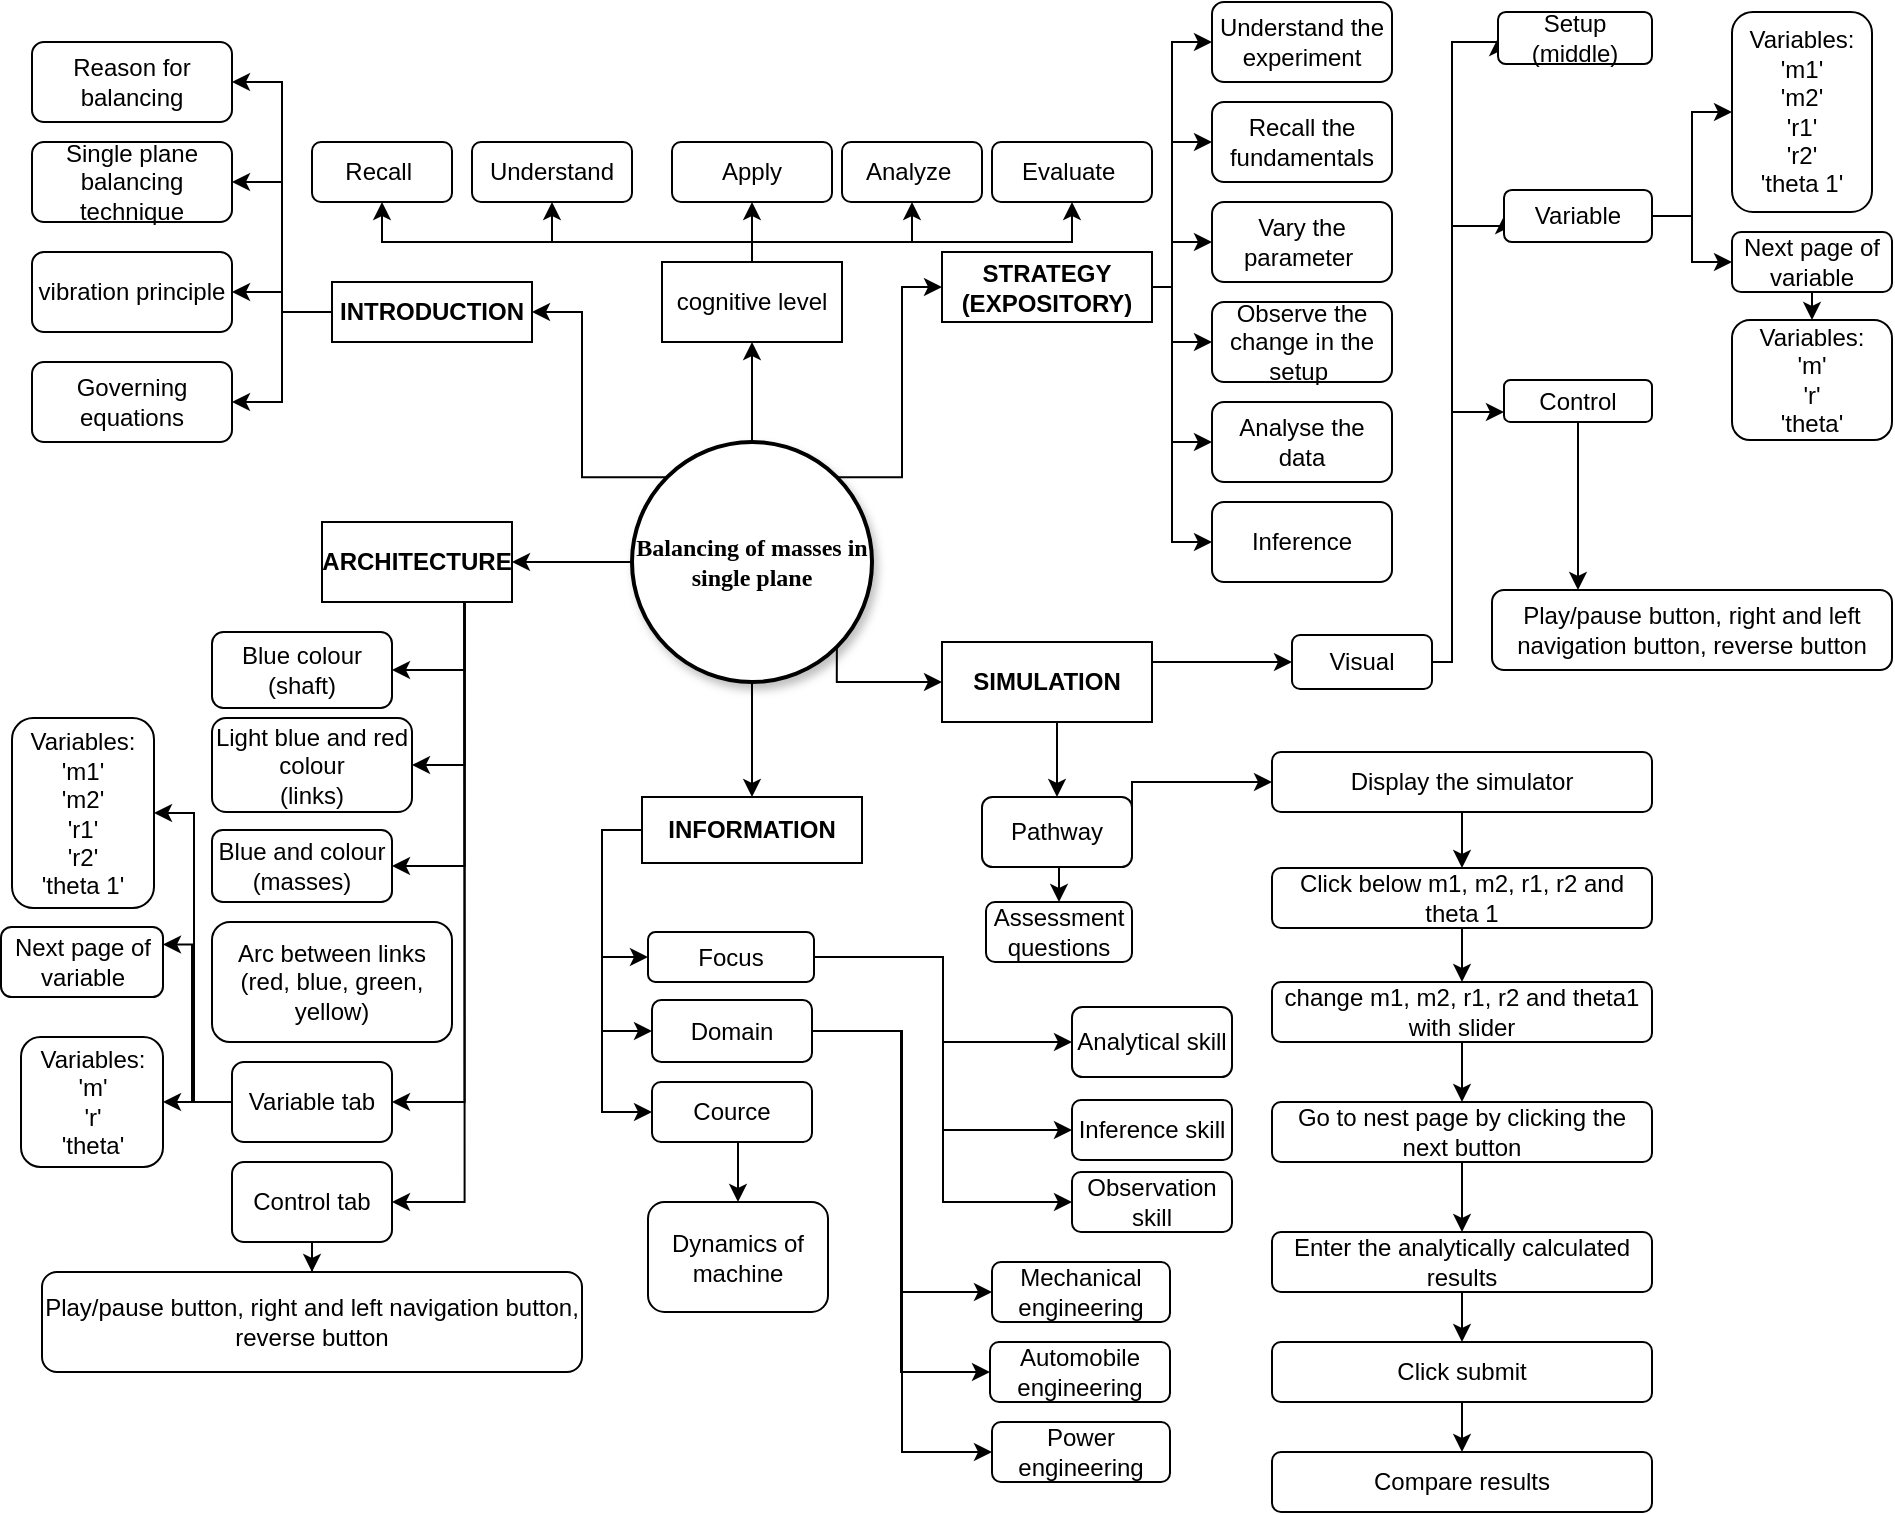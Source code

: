 <mxfile version="10.9.4" type="device"><diagram name="Page-1" id="ad52d381-51e7-2e0d-a935-2d0ddd2fd229"><mxGraphModel dx="2321" dy="685" grid="1" gridSize="10" guides="1" tooltips="1" connect="1" arrows="1" fold="1" page="1" pageScale="1" pageWidth="1100" pageHeight="850" background="#ffffff" math="0" shadow="0"><root><mxCell id="0"/><mxCell id="1" parent="0"/><mxCell id="SFo8UujAVKwKME7wiAkE-3" style="edgeStyle=orthogonalEdgeStyle;rounded=0;orthogonalLoop=1;jettySize=auto;html=1;exitX=0.5;exitY=0;exitDx=0;exitDy=0;entryX=0.5;entryY=1;entryDx=0;entryDy=0;" parent="1" source="2c924340bb9dbf6c-4" target="SFo8UujAVKwKME7wiAkE-2" edge="1"><mxGeometry relative="1" as="geometry"/></mxCell><mxCell id="SFo8UujAVKwKME7wiAkE-31" style="edgeStyle=orthogonalEdgeStyle;rounded=0;orthogonalLoop=1;jettySize=auto;html=1;exitX=0;exitY=0;exitDx=0;exitDy=0;entryX=1;entryY=0.5;entryDx=0;entryDy=0;" parent="1" source="2c924340bb9dbf6c-4" target="SFo8UujAVKwKME7wiAkE-19" edge="1"><mxGeometry relative="1" as="geometry"/></mxCell><mxCell id="SFo8UujAVKwKME7wiAkE-38" style="edgeStyle=orthogonalEdgeStyle;rounded=0;orthogonalLoop=1;jettySize=auto;html=1;exitX=1;exitY=0;exitDx=0;exitDy=0;entryX=0;entryY=0.5;entryDx=0;entryDy=0;" parent="1" source="2c924340bb9dbf6c-4" target="SFo8UujAVKwKME7wiAkE-32" edge="1"><mxGeometry relative="1" as="geometry"><Array as="points"><mxPoint x="445" y="248"/><mxPoint x="445" y="153"/></Array></mxGeometry></mxCell><mxCell id="SFo8UujAVKwKME7wiAkE-59" style="edgeStyle=orthogonalEdgeStyle;rounded=0;orthogonalLoop=1;jettySize=auto;html=1;exitX=1;exitY=1;exitDx=0;exitDy=0;entryX=0;entryY=0.5;entryDx=0;entryDy=0;" parent="1" source="2c924340bb9dbf6c-4" target="SFo8UujAVKwKME7wiAkE-58" edge="1"><mxGeometry relative="1" as="geometry"><Array as="points"><mxPoint x="412" y="350"/></Array></mxGeometry></mxCell><mxCell id="SFo8UujAVKwKME7wiAkE-98" style="edgeStyle=orthogonalEdgeStyle;rounded=0;orthogonalLoop=1;jettySize=auto;html=1;exitX=0.5;exitY=1;exitDx=0;exitDy=0;" parent="1" source="2c924340bb9dbf6c-4" target="SFo8UujAVKwKME7wiAkE-96" edge="1"><mxGeometry relative="1" as="geometry"/></mxCell><mxCell id="SFo8UujAVKwKME7wiAkE-123" style="edgeStyle=orthogonalEdgeStyle;rounded=0;orthogonalLoop=1;jettySize=auto;html=1;exitX=0;exitY=0.5;exitDx=0;exitDy=0;entryX=1;entryY=0.5;entryDx=0;entryDy=0;" parent="1" source="2c924340bb9dbf6c-4" target="SFo8UujAVKwKME7wiAkE-122" edge="1"><mxGeometry relative="1" as="geometry"/></mxCell><mxCell id="2c924340bb9dbf6c-4" value="&lt;b&gt;Balancing of masses in single plane&lt;/b&gt;&lt;br&gt;" style="ellipse;whiteSpace=wrap;html=1;rounded=1;shadow=1;comic=0;labelBackgroundColor=none;strokeColor=#000000;strokeWidth=2;fillColor=#FFFFFF;fontFamily=Verdana;fontSize=12;fontColor=#000000;align=center;" parent="1" vertex="1"><mxGeometry x="310" y="230" width="120" height="120" as="geometry"/></mxCell><mxCell id="SFo8UujAVKwKME7wiAkE-53" style="edgeStyle=orthogonalEdgeStyle;rounded=0;orthogonalLoop=1;jettySize=auto;html=1;exitX=0.5;exitY=0;exitDx=0;exitDy=0;entryX=0.5;entryY=1;entryDx=0;entryDy=0;" parent="1" source="SFo8UujAVKwKME7wiAkE-2" target="SFo8UujAVKwKME7wiAkE-6" edge="1"><mxGeometry relative="1" as="geometry"/></mxCell><mxCell id="SFo8UujAVKwKME7wiAkE-54" style="edgeStyle=orthogonalEdgeStyle;rounded=0;orthogonalLoop=1;jettySize=auto;html=1;exitX=0.5;exitY=0;exitDx=0;exitDy=0;entryX=0.5;entryY=1;entryDx=0;entryDy=0;" parent="1" source="SFo8UujAVKwKME7wiAkE-2" target="SFo8UujAVKwKME7wiAkE-7" edge="1"><mxGeometry relative="1" as="geometry"><Array as="points"><mxPoint x="370" y="130"/><mxPoint x="450" y="130"/></Array></mxGeometry></mxCell><mxCell id="SFo8UujAVKwKME7wiAkE-55" style="edgeStyle=orthogonalEdgeStyle;rounded=0;orthogonalLoop=1;jettySize=auto;html=1;exitX=0.5;exitY=0;exitDx=0;exitDy=0;entryX=0.5;entryY=1;entryDx=0;entryDy=0;" parent="1" source="SFo8UujAVKwKME7wiAkE-2" target="SFo8UujAVKwKME7wiAkE-8" edge="1"><mxGeometry relative="1" as="geometry"><Array as="points"><mxPoint x="370" y="130"/><mxPoint x="530" y="130"/></Array></mxGeometry></mxCell><mxCell id="SFo8UujAVKwKME7wiAkE-56" style="edgeStyle=orthogonalEdgeStyle;rounded=0;orthogonalLoop=1;jettySize=auto;html=1;exitX=0.5;exitY=0;exitDx=0;exitDy=0;entryX=0.5;entryY=1;entryDx=0;entryDy=0;" parent="1" source="SFo8UujAVKwKME7wiAkE-2" target="SFo8UujAVKwKME7wiAkE-5" edge="1"><mxGeometry relative="1" as="geometry"><Array as="points"><mxPoint x="370" y="130"/><mxPoint x="270" y="130"/></Array></mxGeometry></mxCell><mxCell id="SFo8UujAVKwKME7wiAkE-57" style="edgeStyle=orthogonalEdgeStyle;rounded=0;orthogonalLoop=1;jettySize=auto;html=1;exitX=0.5;exitY=0;exitDx=0;exitDy=0;entryX=0.5;entryY=1;entryDx=0;entryDy=0;" parent="1" source="SFo8UujAVKwKME7wiAkE-2" target="SFo8UujAVKwKME7wiAkE-4" edge="1"><mxGeometry relative="1" as="geometry"><Array as="points"><mxPoint x="370" y="130"/><mxPoint x="185" y="130"/></Array></mxGeometry></mxCell><mxCell id="SFo8UujAVKwKME7wiAkE-2" value="cognitive level" style="rounded=0;whiteSpace=wrap;html=1;" parent="1" vertex="1"><mxGeometry x="325" y="140" width="90" height="40" as="geometry"/></mxCell><mxCell id="SFo8UujAVKwKME7wiAkE-4" value="Recall&amp;nbsp;" style="rounded=1;whiteSpace=wrap;html=1;" parent="1" vertex="1"><mxGeometry x="150" y="80" width="70" height="30" as="geometry"/></mxCell><mxCell id="SFo8UujAVKwKME7wiAkE-5" value="Understand" style="rounded=1;whiteSpace=wrap;html=1;" parent="1" vertex="1"><mxGeometry x="230" y="80" width="80" height="30" as="geometry"/></mxCell><mxCell id="SFo8UujAVKwKME7wiAkE-6" value="Apply" style="rounded=1;whiteSpace=wrap;html=1;" parent="1" vertex="1"><mxGeometry x="330" y="80" width="80" height="30" as="geometry"/></mxCell><mxCell id="SFo8UujAVKwKME7wiAkE-7" value="Analyze&amp;nbsp;" style="rounded=1;whiteSpace=wrap;html=1;" parent="1" vertex="1"><mxGeometry x="415" y="80" width="70" height="30" as="geometry"/></mxCell><mxCell id="SFo8UujAVKwKME7wiAkE-8" value="Evaluate&amp;nbsp;" style="rounded=1;whiteSpace=wrap;html=1;" parent="1" vertex="1"><mxGeometry x="490" y="80" width="80" height="30" as="geometry"/></mxCell><mxCell id="SFo8UujAVKwKME7wiAkE-27" style="edgeStyle=orthogonalEdgeStyle;rounded=0;orthogonalLoop=1;jettySize=auto;html=1;exitX=0;exitY=0.5;exitDx=0;exitDy=0;entryX=1;entryY=0.5;entryDx=0;entryDy=0;" parent="1" source="SFo8UujAVKwKME7wiAkE-19" target="SFo8UujAVKwKME7wiAkE-20" edge="1"><mxGeometry relative="1" as="geometry"/></mxCell><mxCell id="SFo8UujAVKwKME7wiAkE-28" style="edgeStyle=orthogonalEdgeStyle;rounded=0;orthogonalLoop=1;jettySize=auto;html=1;exitX=0;exitY=0.5;exitDx=0;exitDy=0;entryX=1;entryY=0.5;entryDx=0;entryDy=0;" parent="1" source="SFo8UujAVKwKME7wiAkE-19" target="SFo8UujAVKwKME7wiAkE-21" edge="1"><mxGeometry relative="1" as="geometry"/></mxCell><mxCell id="SFo8UujAVKwKME7wiAkE-29" style="edgeStyle=orthogonalEdgeStyle;rounded=0;orthogonalLoop=1;jettySize=auto;html=1;exitX=0;exitY=0.5;exitDx=0;exitDy=0;entryX=1;entryY=0.5;entryDx=0;entryDy=0;" parent="1" source="SFo8UujAVKwKME7wiAkE-19" target="SFo8UujAVKwKME7wiAkE-22" edge="1"><mxGeometry relative="1" as="geometry"/></mxCell><mxCell id="SFo8UujAVKwKME7wiAkE-30" style="edgeStyle=orthogonalEdgeStyle;rounded=0;orthogonalLoop=1;jettySize=auto;html=1;exitX=0;exitY=0.5;exitDx=0;exitDy=0;entryX=1;entryY=0.5;entryDx=0;entryDy=0;" parent="1" source="SFo8UujAVKwKME7wiAkE-19" target="SFo8UujAVKwKME7wiAkE-23" edge="1"><mxGeometry relative="1" as="geometry"/></mxCell><mxCell id="SFo8UujAVKwKME7wiAkE-19" value="&lt;b&gt;INTRODUCTION&lt;/b&gt;" style="rounded=0;whiteSpace=wrap;html=1;" parent="1" vertex="1"><mxGeometry x="160" y="150" width="100" height="30" as="geometry"/></mxCell><mxCell id="SFo8UujAVKwKME7wiAkE-20" value="Reason for balancing" style="rounded=1;whiteSpace=wrap;html=1;" parent="1" vertex="1"><mxGeometry x="10" y="30" width="100" height="40" as="geometry"/></mxCell><mxCell id="SFo8UujAVKwKME7wiAkE-21" value="Single plane balancing technique" style="rounded=1;whiteSpace=wrap;html=1;" parent="1" vertex="1"><mxGeometry x="10" y="80" width="100" height="40" as="geometry"/></mxCell><mxCell id="SFo8UujAVKwKME7wiAkE-22" value="vibration principle" style="rounded=1;whiteSpace=wrap;html=1;" parent="1" vertex="1"><mxGeometry x="10" y="135" width="100" height="40" as="geometry"/></mxCell><mxCell id="SFo8UujAVKwKME7wiAkE-23" value="Governing equations" style="rounded=1;whiteSpace=wrap;html=1;" parent="1" vertex="1"><mxGeometry x="10" y="190" width="100" height="40" as="geometry"/></mxCell><mxCell id="SFo8UujAVKwKME7wiAkE-45" style="edgeStyle=orthogonalEdgeStyle;rounded=0;orthogonalLoop=1;jettySize=auto;html=1;exitX=1;exitY=0.5;exitDx=0;exitDy=0;entryX=0;entryY=0.5;entryDx=0;entryDy=0;" parent="1" source="SFo8UujAVKwKME7wiAkE-32" target="SFo8UujAVKwKME7wiAkE-39" edge="1"><mxGeometry relative="1" as="geometry"><Array as="points"><mxPoint x="580" y="153"/><mxPoint x="580" y="30"/></Array></mxGeometry></mxCell><mxCell id="SFo8UujAVKwKME7wiAkE-46" style="edgeStyle=orthogonalEdgeStyle;rounded=0;orthogonalLoop=1;jettySize=auto;html=1;exitX=1;exitY=0.5;exitDx=0;exitDy=0;entryX=0;entryY=0.5;entryDx=0;entryDy=0;" parent="1" source="SFo8UujAVKwKME7wiAkE-32" target="SFo8UujAVKwKME7wiAkE-40" edge="1"><mxGeometry relative="1" as="geometry"><Array as="points"><mxPoint x="580" y="153"/><mxPoint x="580" y="80"/></Array></mxGeometry></mxCell><mxCell id="SFo8UujAVKwKME7wiAkE-48" style="edgeStyle=orthogonalEdgeStyle;rounded=0;orthogonalLoop=1;jettySize=auto;html=1;exitX=1;exitY=0.5;exitDx=0;exitDy=0;entryX=0;entryY=0.5;entryDx=0;entryDy=0;" parent="1" source="SFo8UujAVKwKME7wiAkE-32" target="SFo8UujAVKwKME7wiAkE-41" edge="1"><mxGeometry relative="1" as="geometry"><Array as="points"><mxPoint x="580" y="153"/><mxPoint x="580" y="130"/></Array></mxGeometry></mxCell><mxCell id="SFo8UujAVKwKME7wiAkE-49" style="edgeStyle=orthogonalEdgeStyle;rounded=0;orthogonalLoop=1;jettySize=auto;html=1;exitX=1;exitY=0.5;exitDx=0;exitDy=0;entryX=0;entryY=0.5;entryDx=0;entryDy=0;" parent="1" source="SFo8UujAVKwKME7wiAkE-32" target="SFo8UujAVKwKME7wiAkE-42" edge="1"><mxGeometry relative="1" as="geometry"><Array as="points"><mxPoint x="580" y="153"/><mxPoint x="580" y="180"/></Array></mxGeometry></mxCell><mxCell id="SFo8UujAVKwKME7wiAkE-50" style="edgeStyle=orthogonalEdgeStyle;rounded=0;orthogonalLoop=1;jettySize=auto;html=1;exitX=1;exitY=0.5;exitDx=0;exitDy=0;entryX=0;entryY=0.5;entryDx=0;entryDy=0;" parent="1" source="SFo8UujAVKwKME7wiAkE-32" target="SFo8UujAVKwKME7wiAkE-43" edge="1"><mxGeometry relative="1" as="geometry"><Array as="points"><mxPoint x="580" y="153"/><mxPoint x="580" y="230"/></Array></mxGeometry></mxCell><mxCell id="SFo8UujAVKwKME7wiAkE-52" style="edgeStyle=orthogonalEdgeStyle;rounded=0;orthogonalLoop=1;jettySize=auto;html=1;exitX=1;exitY=0.5;exitDx=0;exitDy=0;entryX=0;entryY=0.5;entryDx=0;entryDy=0;" parent="1" source="SFo8UujAVKwKME7wiAkE-32" target="SFo8UujAVKwKME7wiAkE-44" edge="1"><mxGeometry relative="1" as="geometry"><Array as="points"><mxPoint x="580" y="153"/><mxPoint x="580" y="280"/></Array></mxGeometry></mxCell><mxCell id="SFo8UujAVKwKME7wiAkE-32" value="&lt;b&gt;STRATEGY&lt;br&gt;(EXPOSITORY)&lt;/b&gt;&lt;br&gt;" style="rounded=0;whiteSpace=wrap;html=1;" parent="1" vertex="1"><mxGeometry x="465" y="135" width="105" height="35" as="geometry"/></mxCell><mxCell id="SFo8UujAVKwKME7wiAkE-39" value="Understand the experiment" style="rounded=1;whiteSpace=wrap;html=1;" parent="1" vertex="1"><mxGeometry x="600" y="10" width="90" height="40" as="geometry"/></mxCell><mxCell id="SFo8UujAVKwKME7wiAkE-40" value="Recall the fundamentals" style="rounded=1;whiteSpace=wrap;html=1;" parent="1" vertex="1"><mxGeometry x="600" y="60" width="90" height="40" as="geometry"/></mxCell><mxCell id="SFo8UujAVKwKME7wiAkE-41" value="Vary the parameter&amp;nbsp;" style="rounded=1;whiteSpace=wrap;html=1;" parent="1" vertex="1"><mxGeometry x="600" y="110" width="90" height="40" as="geometry"/></mxCell><mxCell id="SFo8UujAVKwKME7wiAkE-42" value="Observe the change in the setup&amp;nbsp;" style="rounded=1;whiteSpace=wrap;html=1;" parent="1" vertex="1"><mxGeometry x="600" y="160" width="90" height="40" as="geometry"/></mxCell><mxCell id="SFo8UujAVKwKME7wiAkE-43" value="Analyse the data" style="rounded=1;whiteSpace=wrap;html=1;" parent="1" vertex="1"><mxGeometry x="600" y="210" width="90" height="40" as="geometry"/></mxCell><mxCell id="SFo8UujAVKwKME7wiAkE-44" value="Inference" style="rounded=1;whiteSpace=wrap;html=1;" parent="1" vertex="1"><mxGeometry x="600" y="260" width="90" height="40" as="geometry"/></mxCell><mxCell id="SFo8UujAVKwKME7wiAkE-62" style="edgeStyle=orthogonalEdgeStyle;rounded=0;orthogonalLoop=1;jettySize=auto;html=1;exitX=0.5;exitY=1;exitDx=0;exitDy=0;entryX=0.5;entryY=0;entryDx=0;entryDy=0;" parent="1" source="SFo8UujAVKwKME7wiAkE-58" target="SFo8UujAVKwKME7wiAkE-60" edge="1"><mxGeometry relative="1" as="geometry"/></mxCell><mxCell id="SFo8UujAVKwKME7wiAkE-80" style="edgeStyle=orthogonalEdgeStyle;rounded=0;orthogonalLoop=1;jettySize=auto;html=1;exitX=1;exitY=0.25;exitDx=0;exitDy=0;" parent="1" source="SFo8UujAVKwKME7wiAkE-58" target="SFo8UujAVKwKME7wiAkE-79" edge="1"><mxGeometry relative="1" as="geometry"/></mxCell><mxCell id="SFo8UujAVKwKME7wiAkE-58" value="&lt;b&gt;SIMULATION&lt;/b&gt;" style="rounded=0;whiteSpace=wrap;html=1;" parent="1" vertex="1"><mxGeometry x="465" y="330" width="105" height="40" as="geometry"/></mxCell><mxCell id="SFo8UujAVKwKME7wiAkE-64" style="edgeStyle=orthogonalEdgeStyle;rounded=0;orthogonalLoop=1;jettySize=auto;html=1;exitX=0.5;exitY=1;exitDx=0;exitDy=0;entryX=0.5;entryY=0;entryDx=0;entryDy=0;" parent="1" source="SFo8UujAVKwKME7wiAkE-60" target="SFo8UujAVKwKME7wiAkE-63" edge="1"><mxGeometry relative="1" as="geometry"/></mxCell><mxCell id="SFo8UujAVKwKME7wiAkE-78" style="edgeStyle=orthogonalEdgeStyle;rounded=0;orthogonalLoop=1;jettySize=auto;html=1;exitX=1;exitY=0.5;exitDx=0;exitDy=0;entryX=0;entryY=0.5;entryDx=0;entryDy=0;" parent="1" source="SFo8UujAVKwKME7wiAkE-60" target="SFo8UujAVKwKME7wiAkE-65" edge="1"><mxGeometry relative="1" as="geometry"><Array as="points"><mxPoint x="560" y="400"/></Array></mxGeometry></mxCell><mxCell id="SFo8UujAVKwKME7wiAkE-60" value="Pathway" style="rounded=1;whiteSpace=wrap;html=1;" parent="1" vertex="1"><mxGeometry x="485" y="407.5" width="75" height="35" as="geometry"/></mxCell><mxCell id="SFo8UujAVKwKME7wiAkE-63" value="Assessment questions" style="rounded=1;whiteSpace=wrap;html=1;" parent="1" vertex="1"><mxGeometry x="487" y="460" width="73" height="30" as="geometry"/></mxCell><mxCell id="SFo8UujAVKwKME7wiAkE-72" style="edgeStyle=orthogonalEdgeStyle;rounded=0;orthogonalLoop=1;jettySize=auto;html=1;exitX=0.5;exitY=1;exitDx=0;exitDy=0;entryX=0.5;entryY=0;entryDx=0;entryDy=0;" parent="1" source="SFo8UujAVKwKME7wiAkE-65" target="SFo8UujAVKwKME7wiAkE-66" edge="1"><mxGeometry relative="1" as="geometry"/></mxCell><mxCell id="SFo8UujAVKwKME7wiAkE-65" value="Display the simulator" style="rounded=1;whiteSpace=wrap;html=1;" parent="1" vertex="1"><mxGeometry x="630" y="385" width="190" height="30" as="geometry"/></mxCell><mxCell id="SFo8UujAVKwKME7wiAkE-73" style="edgeStyle=orthogonalEdgeStyle;rounded=0;orthogonalLoop=1;jettySize=auto;html=1;exitX=0.5;exitY=1;exitDx=0;exitDy=0;entryX=0.5;entryY=0;entryDx=0;entryDy=0;" parent="1" source="SFo8UujAVKwKME7wiAkE-66" target="SFo8UujAVKwKME7wiAkE-67" edge="1"><mxGeometry relative="1" as="geometry"/></mxCell><mxCell id="SFo8UujAVKwKME7wiAkE-66" value="Click below m1, m2, r1, r2 and theta 1" style="rounded=1;whiteSpace=wrap;html=1;" parent="1" vertex="1"><mxGeometry x="630" y="443" width="190" height="30" as="geometry"/></mxCell><mxCell id="SFo8UujAVKwKME7wiAkE-74" style="edgeStyle=orthogonalEdgeStyle;rounded=0;orthogonalLoop=1;jettySize=auto;html=1;exitX=0.5;exitY=1;exitDx=0;exitDy=0;" parent="1" source="SFo8UujAVKwKME7wiAkE-67" target="SFo8UujAVKwKME7wiAkE-68" edge="1"><mxGeometry relative="1" as="geometry"/></mxCell><mxCell id="SFo8UujAVKwKME7wiAkE-67" value="change m1, m2, r1, r2 and theta1 with slider" style="rounded=1;whiteSpace=wrap;html=1;" parent="1" vertex="1"><mxGeometry x="630" y="500" width="190" height="30" as="geometry"/></mxCell><mxCell id="SFo8UujAVKwKME7wiAkE-75" style="edgeStyle=orthogonalEdgeStyle;rounded=0;orthogonalLoop=1;jettySize=auto;html=1;exitX=0.5;exitY=1;exitDx=0;exitDy=0;entryX=0.5;entryY=0;entryDx=0;entryDy=0;" parent="1" source="SFo8UujAVKwKME7wiAkE-68" target="SFo8UujAVKwKME7wiAkE-69" edge="1"><mxGeometry relative="1" as="geometry"/></mxCell><mxCell id="SFo8UujAVKwKME7wiAkE-68" value="Go to nest page by clicking the next button" style="rounded=1;whiteSpace=wrap;html=1;" parent="1" vertex="1"><mxGeometry x="630" y="560" width="190" height="30" as="geometry"/></mxCell><mxCell id="SFo8UujAVKwKME7wiAkE-76" style="edgeStyle=orthogonalEdgeStyle;rounded=0;orthogonalLoop=1;jettySize=auto;html=1;exitX=0.5;exitY=1;exitDx=0;exitDy=0;entryX=0.5;entryY=0;entryDx=0;entryDy=0;" parent="1" source="SFo8UujAVKwKME7wiAkE-69" target="SFo8UujAVKwKME7wiAkE-70" edge="1"><mxGeometry relative="1" as="geometry"/></mxCell><mxCell id="SFo8UujAVKwKME7wiAkE-69" value="Enter the analytically calculated results" style="rounded=1;whiteSpace=wrap;html=1;" parent="1" vertex="1"><mxGeometry x="630" y="625" width="190" height="30" as="geometry"/></mxCell><mxCell id="SFo8UujAVKwKME7wiAkE-77" style="edgeStyle=orthogonalEdgeStyle;rounded=0;orthogonalLoop=1;jettySize=auto;html=1;exitX=0.5;exitY=1;exitDx=0;exitDy=0;entryX=0.5;entryY=0;entryDx=0;entryDy=0;" parent="1" source="SFo8UujAVKwKME7wiAkE-70" target="SFo8UujAVKwKME7wiAkE-71" edge="1"><mxGeometry relative="1" as="geometry"/></mxCell><mxCell id="SFo8UujAVKwKME7wiAkE-70" value="Click submit" style="rounded=1;whiteSpace=wrap;html=1;" parent="1" vertex="1"><mxGeometry x="630" y="680" width="190" height="30" as="geometry"/></mxCell><mxCell id="SFo8UujAVKwKME7wiAkE-71" value="Compare results" style="rounded=1;whiteSpace=wrap;html=1;" parent="1" vertex="1"><mxGeometry x="630" y="735" width="190" height="30" as="geometry"/></mxCell><mxCell id="SFo8UujAVKwKME7wiAkE-83" style="edgeStyle=orthogonalEdgeStyle;rounded=0;orthogonalLoop=1;jettySize=auto;html=1;exitX=1;exitY=0.5;exitDx=0;exitDy=0;entryX=0;entryY=0.5;entryDx=0;entryDy=0;" parent="1" source="SFo8UujAVKwKME7wiAkE-79" target="SFo8UujAVKwKME7wiAkE-81" edge="1"><mxGeometry relative="1" as="geometry"><Array as="points"><mxPoint x="720" y="340"/><mxPoint x="720" y="30"/></Array></mxGeometry></mxCell><mxCell id="SFo8UujAVKwKME7wiAkE-84" style="edgeStyle=orthogonalEdgeStyle;rounded=0;orthogonalLoop=1;jettySize=auto;html=1;exitX=1;exitY=0.5;exitDx=0;exitDy=0;entryX=0;entryY=0.5;entryDx=0;entryDy=0;" parent="1" source="SFo8UujAVKwKME7wiAkE-79" target="SFo8UujAVKwKME7wiAkE-82" edge="1"><mxGeometry relative="1" as="geometry"><Array as="points"><mxPoint x="720" y="340"/><mxPoint x="720" y="122"/></Array></mxGeometry></mxCell><mxCell id="SFo8UujAVKwKME7wiAkE-86" style="edgeStyle=orthogonalEdgeStyle;rounded=0;orthogonalLoop=1;jettySize=auto;html=1;exitX=1;exitY=0.5;exitDx=0;exitDy=0;" parent="1" source="SFo8UujAVKwKME7wiAkE-79" target="SFo8UujAVKwKME7wiAkE-85" edge="1"><mxGeometry relative="1" as="geometry"><Array as="points"><mxPoint x="720" y="340"/><mxPoint x="720" y="215"/></Array></mxGeometry></mxCell><mxCell id="SFo8UujAVKwKME7wiAkE-79" value="Visual" style="rounded=1;whiteSpace=wrap;html=1;" parent="1" vertex="1"><mxGeometry x="640" y="326.5" width="70" height="27" as="geometry"/></mxCell><mxCell id="SFo8UujAVKwKME7wiAkE-81" value="Setup&lt;br&gt;(middle)&lt;br&gt;" style="rounded=1;whiteSpace=wrap;html=1;" parent="1" vertex="1"><mxGeometry x="743" y="15" width="77" height="26" as="geometry"/></mxCell><mxCell id="SFo8UujAVKwKME7wiAkE-89" style="edgeStyle=orthogonalEdgeStyle;rounded=0;orthogonalLoop=1;jettySize=auto;html=1;exitX=1;exitY=0.5;exitDx=0;exitDy=0;entryX=0;entryY=0.5;entryDx=0;entryDy=0;" parent="1" source="SFo8UujAVKwKME7wiAkE-82" target="SFo8UujAVKwKME7wiAkE-88" edge="1"><mxGeometry relative="1" as="geometry"/></mxCell><mxCell id="SFo8UujAVKwKME7wiAkE-91" style="edgeStyle=orthogonalEdgeStyle;rounded=0;orthogonalLoop=1;jettySize=auto;html=1;exitX=1;exitY=0.5;exitDx=0;exitDy=0;entryX=0;entryY=0.5;entryDx=0;entryDy=0;" parent="1" source="SFo8UujAVKwKME7wiAkE-82" target="SFo8UujAVKwKME7wiAkE-90" edge="1"><mxGeometry relative="1" as="geometry"/></mxCell><mxCell id="SFo8UujAVKwKME7wiAkE-82" value="Variable" style="rounded=1;whiteSpace=wrap;html=1;" parent="1" vertex="1"><mxGeometry x="746" y="104" width="74" height="26" as="geometry"/></mxCell><mxCell id="SFo8UujAVKwKME7wiAkE-95" style="edgeStyle=orthogonalEdgeStyle;rounded=0;orthogonalLoop=1;jettySize=auto;html=1;exitX=0.5;exitY=1;exitDx=0;exitDy=0;" parent="1" source="SFo8UujAVKwKME7wiAkE-85" target="SFo8UujAVKwKME7wiAkE-94" edge="1"><mxGeometry relative="1" as="geometry"><Array as="points"><mxPoint x="783" y="270"/><mxPoint x="783" y="270"/></Array></mxGeometry></mxCell><mxCell id="SFo8UujAVKwKME7wiAkE-85" value="Control" style="rounded=1;whiteSpace=wrap;html=1;" parent="1" vertex="1"><mxGeometry x="746" y="199" width="74" height="21" as="geometry"/></mxCell><mxCell id="SFo8UujAVKwKME7wiAkE-88" value="Variables:&lt;br&gt;'m1'&lt;br&gt;'m2'&lt;br&gt;'r1'&lt;br&gt;'r2'&lt;br&gt;'theta 1'&lt;br&gt;" style="rounded=1;whiteSpace=wrap;html=1;" parent="1" vertex="1"><mxGeometry x="860" y="15" width="70" height="100" as="geometry"/></mxCell><mxCell id="SFo8UujAVKwKME7wiAkE-93" style="edgeStyle=orthogonalEdgeStyle;rounded=0;orthogonalLoop=1;jettySize=auto;html=1;exitX=0.5;exitY=1;exitDx=0;exitDy=0;entryX=0.5;entryY=0;entryDx=0;entryDy=0;" parent="1" source="SFo8UujAVKwKME7wiAkE-90" target="SFo8UujAVKwKME7wiAkE-92" edge="1"><mxGeometry relative="1" as="geometry"/></mxCell><mxCell id="SFo8UujAVKwKME7wiAkE-90" value="Next page of variable" style="rounded=1;whiteSpace=wrap;html=1;" parent="1" vertex="1"><mxGeometry x="860" y="125" width="80" height="30" as="geometry"/></mxCell><mxCell id="SFo8UujAVKwKME7wiAkE-92" value="Variables:&lt;br&gt;'m'&lt;br&gt;'r'&lt;br&gt;'theta'&lt;br&gt;" style="rounded=1;whiteSpace=wrap;html=1;" parent="1" vertex="1"><mxGeometry x="860" y="169" width="80" height="60" as="geometry"/></mxCell><mxCell id="SFo8UujAVKwKME7wiAkE-94" value="Play/pause button, right and left navigation button, reverse button" style="rounded=1;whiteSpace=wrap;html=1;" parent="1" vertex="1"><mxGeometry x="740" y="304" width="200" height="40" as="geometry"/></mxCell><mxCell id="SFo8UujAVKwKME7wiAkE-100" style="edgeStyle=orthogonalEdgeStyle;rounded=0;orthogonalLoop=1;jettySize=auto;html=1;exitX=0.5;exitY=1;exitDx=0;exitDy=0;" parent="1" source="SFo8UujAVKwKME7wiAkE-96" edge="1"><mxGeometry relative="1" as="geometry"><mxPoint x="370" y="441" as="targetPoint"/></mxGeometry></mxCell><mxCell id="SFo8UujAVKwKME7wiAkE-101" style="edgeStyle=orthogonalEdgeStyle;rounded=0;orthogonalLoop=1;jettySize=auto;html=1;exitX=0;exitY=0.5;exitDx=0;exitDy=0;entryX=0;entryY=0.5;entryDx=0;entryDy=0;" parent="1" source="SFo8UujAVKwKME7wiAkE-96" target="SFo8UujAVKwKME7wiAkE-99" edge="1"><mxGeometry relative="1" as="geometry"/></mxCell><mxCell id="SFo8UujAVKwKME7wiAkE-105" style="edgeStyle=orthogonalEdgeStyle;rounded=0;orthogonalLoop=1;jettySize=auto;html=1;exitX=0;exitY=0.5;exitDx=0;exitDy=0;entryX=0;entryY=0.5;entryDx=0;entryDy=0;" parent="1" source="SFo8UujAVKwKME7wiAkE-96" target="SFo8UujAVKwKME7wiAkE-104" edge="1"><mxGeometry relative="1" as="geometry"/></mxCell><mxCell id="SFo8UujAVKwKME7wiAkE-106" style="edgeStyle=orthogonalEdgeStyle;rounded=0;orthogonalLoop=1;jettySize=auto;html=1;exitX=0;exitY=0.5;exitDx=0;exitDy=0;entryX=0;entryY=0.5;entryDx=0;entryDy=0;" parent="1" source="SFo8UujAVKwKME7wiAkE-96" target="SFo8UujAVKwKME7wiAkE-103" edge="1"><mxGeometry relative="1" as="geometry"/></mxCell><mxCell id="SFo8UujAVKwKME7wiAkE-96" value="&lt;b&gt;INFORMATION&lt;/b&gt;" style="rounded=0;whiteSpace=wrap;html=1;" parent="1" vertex="1"><mxGeometry x="315" y="407.5" width="110" height="33" as="geometry"/></mxCell><mxCell id="SFo8UujAVKwKME7wiAkE-113" style="edgeStyle=orthogonalEdgeStyle;rounded=0;orthogonalLoop=1;jettySize=auto;html=1;exitX=1;exitY=0.5;exitDx=0;exitDy=0;entryX=0;entryY=0.5;entryDx=0;entryDy=0;" parent="1" source="SFo8UujAVKwKME7wiAkE-99" target="SFo8UujAVKwKME7wiAkE-107" edge="1"><mxGeometry relative="1" as="geometry"/></mxCell><mxCell id="SFo8UujAVKwKME7wiAkE-114" style="edgeStyle=orthogonalEdgeStyle;rounded=0;orthogonalLoop=1;jettySize=auto;html=1;exitX=1;exitY=0.5;exitDx=0;exitDy=0;entryX=0;entryY=0.5;entryDx=0;entryDy=0;" parent="1" source="SFo8UujAVKwKME7wiAkE-99" target="SFo8UujAVKwKME7wiAkE-108" edge="1"><mxGeometry relative="1" as="geometry"/></mxCell><mxCell id="SFo8UujAVKwKME7wiAkE-115" style="edgeStyle=orthogonalEdgeStyle;rounded=0;orthogonalLoop=1;jettySize=auto;html=1;exitX=1;exitY=0.5;exitDx=0;exitDy=0;entryX=0;entryY=0.5;entryDx=0;entryDy=0;" parent="1" source="SFo8UujAVKwKME7wiAkE-99" target="SFo8UujAVKwKME7wiAkE-109" edge="1"><mxGeometry relative="1" as="geometry"/></mxCell><mxCell id="SFo8UujAVKwKME7wiAkE-99" value="Focus" style="rounded=1;whiteSpace=wrap;html=1;" parent="1" vertex="1"><mxGeometry x="318" y="475" width="83" height="25" as="geometry"/></mxCell><mxCell id="SFo8UujAVKwKME7wiAkE-121" style="edgeStyle=orthogonalEdgeStyle;rounded=0;orthogonalLoop=1;jettySize=auto;html=1;exitX=0.5;exitY=1;exitDx=0;exitDy=0;entryX=0.5;entryY=0;entryDx=0;entryDy=0;" parent="1" source="SFo8UujAVKwKME7wiAkE-103" target="SFo8UujAVKwKME7wiAkE-120" edge="1"><mxGeometry relative="1" as="geometry"/></mxCell><mxCell id="SFo8UujAVKwKME7wiAkE-103" value="Cource" style="rounded=1;whiteSpace=wrap;html=1;" parent="1" vertex="1"><mxGeometry x="320" y="550" width="80" height="30" as="geometry"/></mxCell><mxCell id="SFo8UujAVKwKME7wiAkE-116" style="edgeStyle=orthogonalEdgeStyle;rounded=0;orthogonalLoop=1;jettySize=auto;html=1;exitX=1;exitY=0.5;exitDx=0;exitDy=0;entryX=0;entryY=0.5;entryDx=0;entryDy=0;" parent="1" source="SFo8UujAVKwKME7wiAkE-104" target="SFo8UujAVKwKME7wiAkE-110" edge="1"><mxGeometry relative="1" as="geometry"/></mxCell><mxCell id="SFo8UujAVKwKME7wiAkE-118" style="edgeStyle=orthogonalEdgeStyle;rounded=0;orthogonalLoop=1;jettySize=auto;html=1;exitX=1;exitY=0.5;exitDx=0;exitDy=0;entryX=0;entryY=0.5;entryDx=0;entryDy=0;" parent="1" source="SFo8UujAVKwKME7wiAkE-104" target="SFo8UujAVKwKME7wiAkE-111" edge="1"><mxGeometry relative="1" as="geometry"/></mxCell><mxCell id="SFo8UujAVKwKME7wiAkE-119" style="edgeStyle=orthogonalEdgeStyle;rounded=0;orthogonalLoop=1;jettySize=auto;html=1;exitX=1;exitY=0.5;exitDx=0;exitDy=0;entryX=0;entryY=0.5;entryDx=0;entryDy=0;" parent="1" source="SFo8UujAVKwKME7wiAkE-104" target="SFo8UujAVKwKME7wiAkE-112" edge="1"><mxGeometry relative="1" as="geometry"/></mxCell><mxCell id="SFo8UujAVKwKME7wiAkE-104" value="Domain" style="rounded=1;whiteSpace=wrap;html=1;" parent="1" vertex="1"><mxGeometry x="320" y="509" width="80" height="31" as="geometry"/></mxCell><mxCell id="SFo8UujAVKwKME7wiAkE-107" value="Analytical skill" style="rounded=1;whiteSpace=wrap;html=1;" parent="1" vertex="1"><mxGeometry x="530" y="512.5" width="80" height="35" as="geometry"/></mxCell><mxCell id="SFo8UujAVKwKME7wiAkE-108" value="Inference skill" style="rounded=1;whiteSpace=wrap;html=1;" parent="1" vertex="1"><mxGeometry x="530" y="559" width="80" height="30" as="geometry"/></mxCell><mxCell id="SFo8UujAVKwKME7wiAkE-109" value="Observation skill" style="rounded=1;whiteSpace=wrap;html=1;" parent="1" vertex="1"><mxGeometry x="530" y="595" width="80" height="30" as="geometry"/></mxCell><mxCell id="SFo8UujAVKwKME7wiAkE-110" value="Mechanical engineering" style="rounded=1;whiteSpace=wrap;html=1;" parent="1" vertex="1"><mxGeometry x="490" y="640" width="89" height="30" as="geometry"/></mxCell><mxCell id="SFo8UujAVKwKME7wiAkE-111" value="Automobile engineering" style="rounded=1;whiteSpace=wrap;html=1;" parent="1" vertex="1"><mxGeometry x="489" y="680" width="90" height="30" as="geometry"/></mxCell><mxCell id="SFo8UujAVKwKME7wiAkE-112" value="Power engineering" style="rounded=1;whiteSpace=wrap;html=1;" parent="1" vertex="1"><mxGeometry x="490" y="720" width="89" height="30" as="geometry"/></mxCell><mxCell id="SFo8UujAVKwKME7wiAkE-120" value="Dynamics of machine" style="rounded=1;whiteSpace=wrap;html=1;" parent="1" vertex="1"><mxGeometry x="318" y="610" width="90" height="55" as="geometry"/></mxCell><mxCell id="SFo8UujAVKwKME7wiAkE-135" style="edgeStyle=orthogonalEdgeStyle;rounded=0;orthogonalLoop=1;jettySize=auto;html=1;exitX=0.75;exitY=1;exitDx=0;exitDy=0;entryX=1;entryY=0.5;entryDx=0;entryDy=0;" parent="1" source="SFo8UujAVKwKME7wiAkE-122" target="SFo8UujAVKwKME7wiAkE-124" edge="1"><mxGeometry relative="1" as="geometry"/></mxCell><mxCell id="SFo8UujAVKwKME7wiAkE-136" style="edgeStyle=orthogonalEdgeStyle;rounded=0;orthogonalLoop=1;jettySize=auto;html=1;exitX=0.75;exitY=1;exitDx=0;exitDy=0;entryX=1;entryY=0.5;entryDx=0;entryDy=0;" parent="1" source="SFo8UujAVKwKME7wiAkE-122" target="SFo8UujAVKwKME7wiAkE-125" edge="1"><mxGeometry relative="1" as="geometry"/></mxCell><mxCell id="SFo8UujAVKwKME7wiAkE-137" style="edgeStyle=orthogonalEdgeStyle;rounded=0;orthogonalLoop=1;jettySize=auto;html=1;exitX=0.75;exitY=1;exitDx=0;exitDy=0;entryX=1;entryY=0.5;entryDx=0;entryDy=0;" parent="1" source="SFo8UujAVKwKME7wiAkE-122" target="SFo8UujAVKwKME7wiAkE-126" edge="1"><mxGeometry relative="1" as="geometry"/></mxCell><mxCell id="SFo8UujAVKwKME7wiAkE-138" style="edgeStyle=orthogonalEdgeStyle;rounded=0;orthogonalLoop=1;jettySize=auto;html=1;exitX=0.75;exitY=1;exitDx=0;exitDy=0;entryX=1;entryY=0.5;entryDx=0;entryDy=0;" parent="1" source="SFo8UujAVKwKME7wiAkE-122" target="SFo8UujAVKwKME7wiAkE-127" edge="1"><mxGeometry relative="1" as="geometry"/></mxCell><mxCell id="SFo8UujAVKwKME7wiAkE-139" style="edgeStyle=orthogonalEdgeStyle;rounded=0;orthogonalLoop=1;jettySize=auto;html=1;exitX=0.75;exitY=1;exitDx=0;exitDy=0;entryX=1;entryY=0.5;entryDx=0;entryDy=0;" parent="1" source="SFo8UujAVKwKME7wiAkE-122" target="SFo8UujAVKwKME7wiAkE-128" edge="1"><mxGeometry relative="1" as="geometry"/></mxCell><mxCell id="SFo8UujAVKwKME7wiAkE-122" value="&lt;b&gt;ARCHITECTURE&lt;/b&gt;" style="rounded=0;whiteSpace=wrap;html=1;" parent="1" vertex="1"><mxGeometry x="155" y="270" width="95" height="40" as="geometry"/></mxCell><mxCell id="SFo8UujAVKwKME7wiAkE-124" value="Blue colour&lt;br&gt;(shaft)&lt;br&gt;" style="rounded=1;whiteSpace=wrap;html=1;" parent="1" vertex="1"><mxGeometry x="100" y="325" width="90" height="38" as="geometry"/></mxCell><mxCell id="SFo8UujAVKwKME7wiAkE-125" value="Light blue and red colour&lt;br&gt;(links)" style="rounded=1;whiteSpace=wrap;html=1;" parent="1" vertex="1"><mxGeometry x="100" y="368" width="100" height="47" as="geometry"/></mxCell><mxCell id="SFo8UujAVKwKME7wiAkE-126" value="Blue and colour&lt;br&gt;(masses)" style="rounded=1;whiteSpace=wrap;html=1;" parent="1" vertex="1"><mxGeometry x="100" y="424" width="90" height="36" as="geometry"/></mxCell><mxCell id="_Ibetnsm5Nj9OdgUlAS3-2" style="edgeStyle=orthogonalEdgeStyle;rounded=0;orthogonalLoop=1;jettySize=auto;html=1;exitX=0;exitY=0.5;exitDx=0;exitDy=0;entryX=1;entryY=0.5;entryDx=0;entryDy=0;" edge="1" parent="1" source="SFo8UujAVKwKME7wiAkE-127" target="SFo8UujAVKwKME7wiAkE-145"><mxGeometry relative="1" as="geometry"/></mxCell><mxCell id="_Ibetnsm5Nj9OdgUlAS3-3" style="edgeStyle=orthogonalEdgeStyle;rounded=0;orthogonalLoop=1;jettySize=auto;html=1;exitX=0;exitY=0.5;exitDx=0;exitDy=0;entryX=1;entryY=0.5;entryDx=0;entryDy=0;" edge="1" parent="1" source="SFo8UujAVKwKME7wiAkE-127" target="SFo8UujAVKwKME7wiAkE-143"><mxGeometry relative="1" as="geometry"><Array as="points"><mxPoint x="91" y="560"/><mxPoint x="91" y="416"/></Array></mxGeometry></mxCell><mxCell id="_Ibetnsm5Nj9OdgUlAS3-5" style="edgeStyle=orthogonalEdgeStyle;rounded=0;orthogonalLoop=1;jettySize=auto;html=1;exitX=0;exitY=0.5;exitDx=0;exitDy=0;entryX=1;entryY=0.25;entryDx=0;entryDy=0;" edge="1" parent="1" source="SFo8UujAVKwKME7wiAkE-127" target="SFo8UujAVKwKME7wiAkE-144"><mxGeometry relative="1" as="geometry"><Array as="points"><mxPoint x="90" y="560"/><mxPoint x="90" y="481"/></Array></mxGeometry></mxCell><mxCell id="SFo8UujAVKwKME7wiAkE-127" value="Variable tab" style="rounded=1;whiteSpace=wrap;html=1;" parent="1" vertex="1"><mxGeometry x="110" y="540" width="80" height="40" as="geometry"/></mxCell><mxCell id="SFo8UujAVKwKME7wiAkE-142" style="edgeStyle=orthogonalEdgeStyle;rounded=0;orthogonalLoop=1;jettySize=auto;html=1;exitX=0.5;exitY=1;exitDx=0;exitDy=0;" parent="1" source="SFo8UujAVKwKME7wiAkE-128" target="SFo8UujAVKwKME7wiAkE-141" edge="1"><mxGeometry relative="1" as="geometry"/></mxCell><mxCell id="SFo8UujAVKwKME7wiAkE-128" value="Control tab" style="rounded=1;whiteSpace=wrap;html=1;" parent="1" vertex="1"><mxGeometry x="110" y="590" width="80" height="40" as="geometry"/></mxCell><mxCell id="SFo8UujAVKwKME7wiAkE-141" value="Play/pause button, right and left navigation button, reverse button" style="rounded=1;whiteSpace=wrap;html=1;" parent="1" vertex="1"><mxGeometry x="15" y="645" width="270" height="50" as="geometry"/></mxCell><mxCell id="SFo8UujAVKwKME7wiAkE-143" value="Variables:&lt;br&gt;'m1'&lt;br&gt;'m2'&lt;br&gt;'r1'&lt;br&gt;'r2'&lt;br&gt;'theta 1'&lt;br&gt;" style="rounded=1;whiteSpace=wrap;html=1;" parent="1" vertex="1"><mxGeometry y="368" width="71" height="95" as="geometry"/></mxCell><mxCell id="SFo8UujAVKwKME7wiAkE-144" value="Next page of variable" style="rounded=1;whiteSpace=wrap;html=1;" parent="1" vertex="1"><mxGeometry x="-5.5" y="472.5" width="81" height="35" as="geometry"/></mxCell><mxCell id="SFo8UujAVKwKME7wiAkE-145" value="Variables:&lt;br&gt;'m'&lt;br&gt;'r'&lt;br&gt;'theta'&lt;br&gt;" style="rounded=1;whiteSpace=wrap;html=1;" parent="1" vertex="1"><mxGeometry x="4.5" y="527.5" width="71" height="65" as="geometry"/></mxCell><mxCell id="_Ibetnsm5Nj9OdgUlAS3-6" value="Arc between links (red, blue, green, yellow)" style="rounded=1;whiteSpace=wrap;html=1;" vertex="1" parent="1"><mxGeometry x="100" y="470" width="120" height="60" as="geometry"/></mxCell></root></mxGraphModel></diagram></mxfile>
